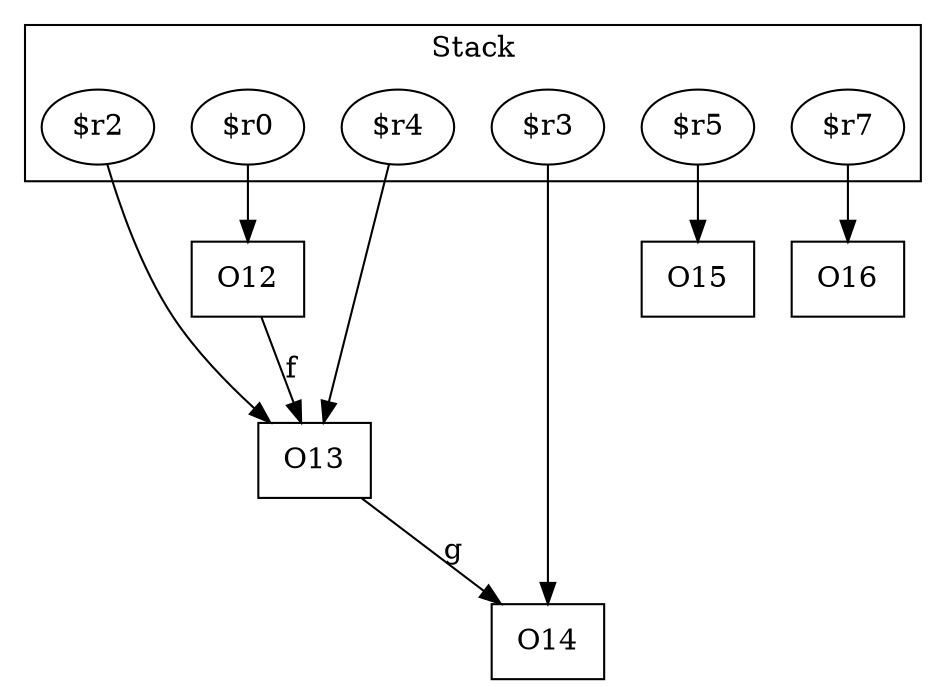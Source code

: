 digraph sample {
  rankDir="LR";
  subgraph cluster_0 {
    label="Stack"
    "$r0"; "$r2"; "$r3"; "$r4"; "$r5"; "$r7"; 
  }
  "$r0" -> { O12[shape=box]};
  "$r2" -> { O13[shape=box]};
  "$r3" -> { O14[shape=box]};
  "$r4" -> { O13[shape=box]};
  "$r5" -> { O15[shape=box]};
  "$r7" -> { O16[shape=box]};
  O13 -> O14[label="g", weight="0.2"]
  O12 -> O13[label="f", weight="0.2"]
}

